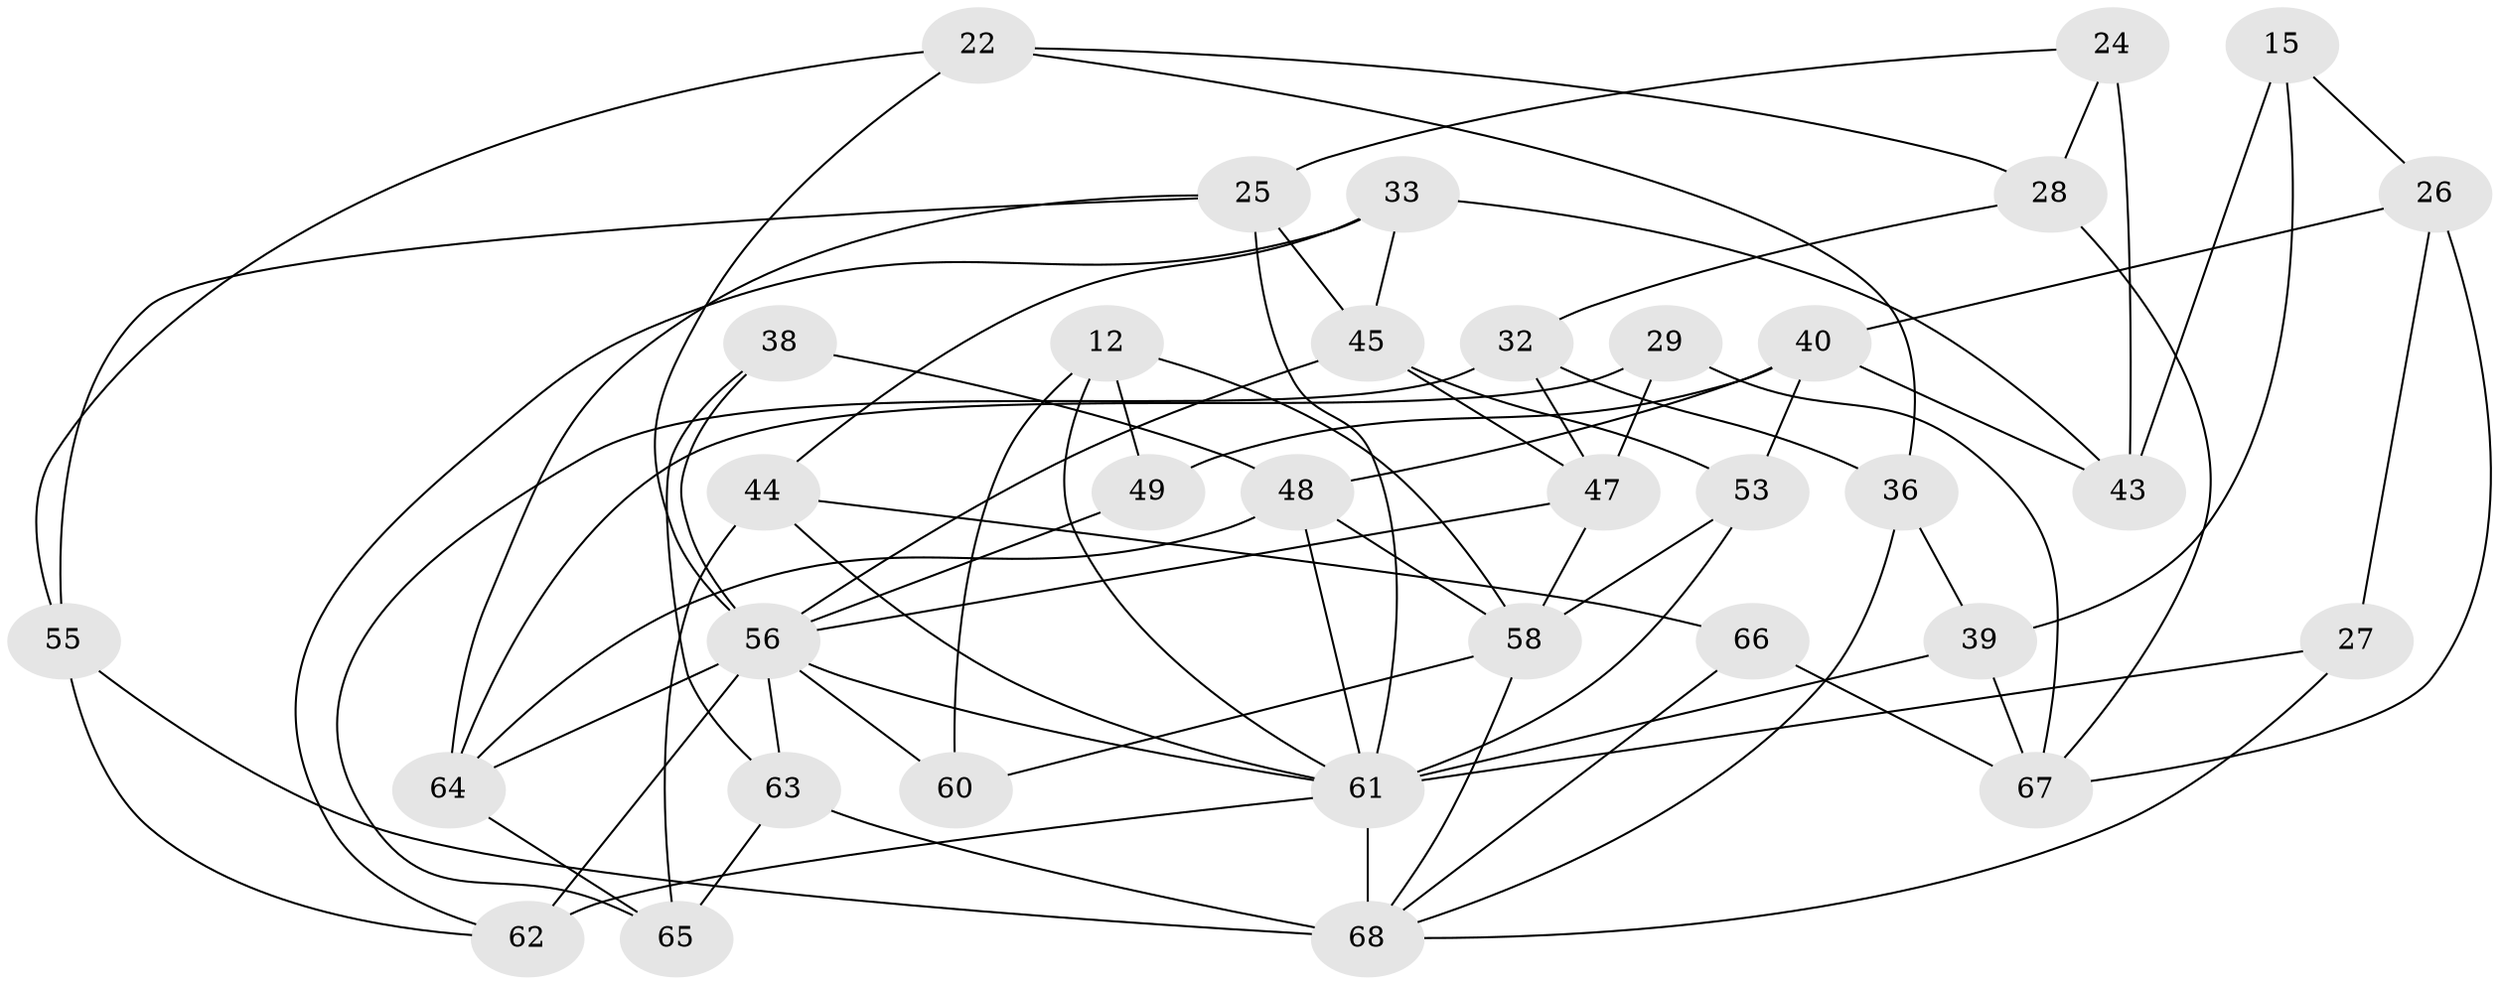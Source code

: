 // original degree distribution, {4: 1.0}
// Generated by graph-tools (version 1.1) at 2025/59/03/09/25 04:59:25]
// undirected, 34 vertices, 76 edges
graph export_dot {
graph [start="1"]
  node [color=gray90,style=filled];
  12 [super="+1"];
  15;
  22;
  24;
  25 [super="+4+18"];
  26;
  27;
  28;
  29;
  32;
  33;
  36;
  38;
  39;
  40 [super="+13"];
  43 [super="+5"];
  44;
  45 [super="+37+42"];
  47 [super="+14"];
  48 [super="+30"];
  49;
  53 [super="+46"];
  55;
  56 [super="+8+35+23"];
  58 [super="+10+17"];
  60;
  61 [super="+21+57+34"];
  62 [super="+31"];
  63 [super="+41"];
  64 [super="+16"];
  65;
  66;
  67 [super="+51"];
  68 [super="+59+50+52"];
  12 -- 49 [weight=2];
  12 -- 61;
  12 -- 60 [weight=2];
  12 -- 58;
  15 -- 26;
  15 -- 43 [weight=2];
  15 -- 39;
  22 -- 36;
  22 -- 28;
  22 -- 55;
  22 -- 56;
  24 -- 43 [weight=2];
  24 -- 28;
  24 -- 25;
  25 -- 64;
  25 -- 55;
  25 -- 45 [weight=2];
  25 -- 61 [weight=3];
  26 -- 27;
  26 -- 67;
  26 -- 40;
  27 -- 68;
  27 -- 61 [weight=2];
  28 -- 32;
  28 -- 67;
  29 -- 67;
  29 -- 64 [weight=2];
  29 -- 47;
  32 -- 47;
  32 -- 65;
  32 -- 36;
  33 -- 44;
  33 -- 43;
  33 -- 45;
  33 -- 62;
  36 -- 39;
  36 -- 68;
  38 -- 48 [weight=2];
  38 -- 56;
  38 -- 63;
  39 -- 67;
  39 -- 61;
  40 -- 53 [weight=2];
  40 -- 43;
  40 -- 49;
  40 -- 48;
  44 -- 65;
  44 -- 66;
  44 -- 61;
  45 -- 47;
  45 -- 56 [weight=3];
  45 -- 53;
  47 -- 58 [weight=2];
  47 -- 56;
  48 -- 64;
  48 -- 58;
  48 -- 61;
  49 -- 56;
  53 -- 58;
  53 -- 61 [weight=2];
  55 -- 68;
  55 -- 62;
  56 -- 60;
  56 -- 64;
  56 -- 62 [weight=2];
  56 -- 63 [weight=2];
  56 -- 61 [weight=3];
  58 -- 60;
  58 -- 68 [weight=2];
  61 -- 62 [weight=2];
  61 -- 68 [weight=2];
  63 -- 65;
  63 -- 68 [weight=4];
  64 -- 65;
  66 -- 67 [weight=2];
  66 -- 68;
}
